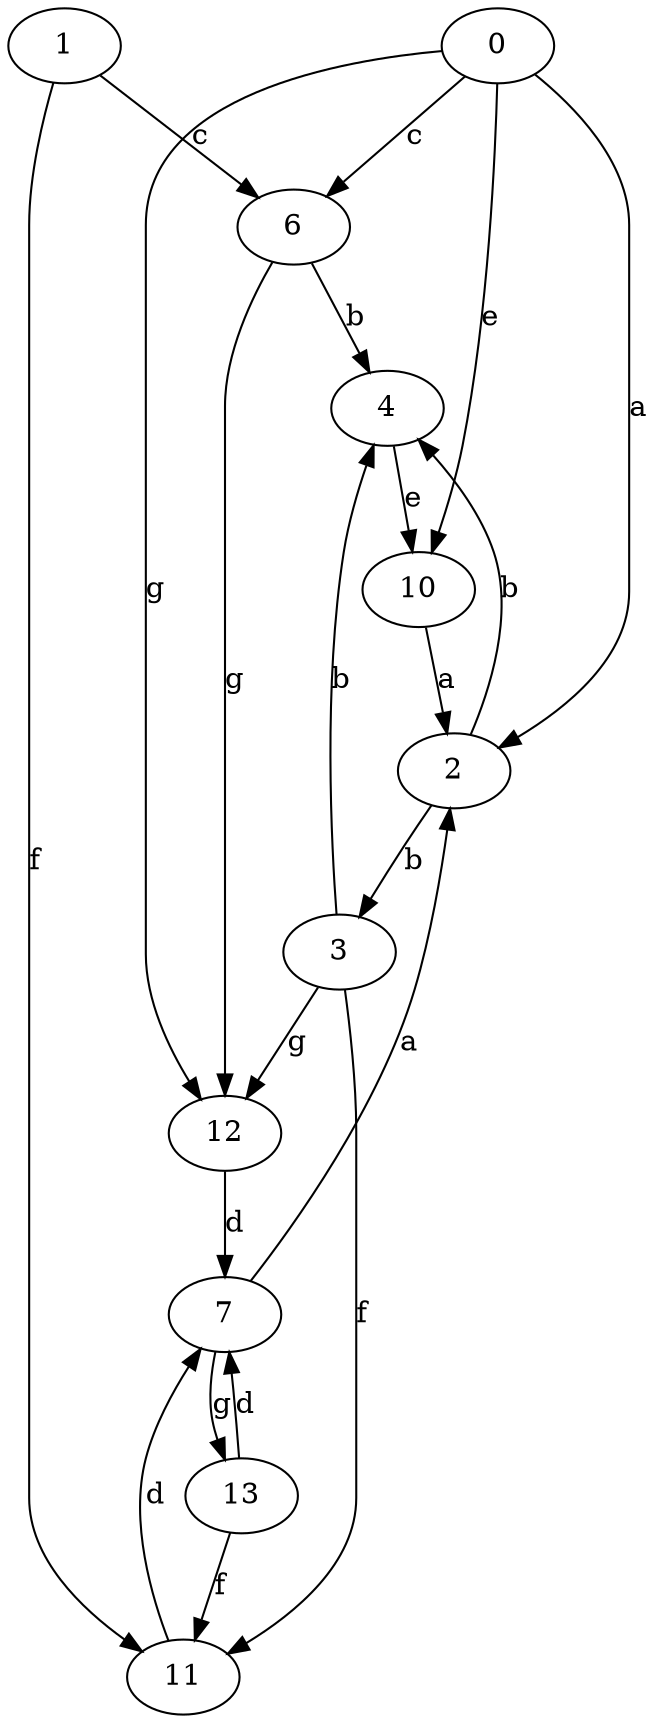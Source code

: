 strict digraph  {
1;
2;
3;
4;
0;
6;
7;
10;
11;
12;
13;
1 -> 6  [label=c];
1 -> 11  [label=f];
2 -> 3  [label=b];
2 -> 4  [label=b];
3 -> 4  [label=b];
3 -> 11  [label=f];
3 -> 12  [label=g];
4 -> 10  [label=e];
0 -> 2  [label=a];
0 -> 6  [label=c];
0 -> 10  [label=e];
0 -> 12  [label=g];
6 -> 4  [label=b];
6 -> 12  [label=g];
7 -> 2  [label=a];
7 -> 13  [label=g];
10 -> 2  [label=a];
11 -> 7  [label=d];
12 -> 7  [label=d];
13 -> 7  [label=d];
13 -> 11  [label=f];
}
